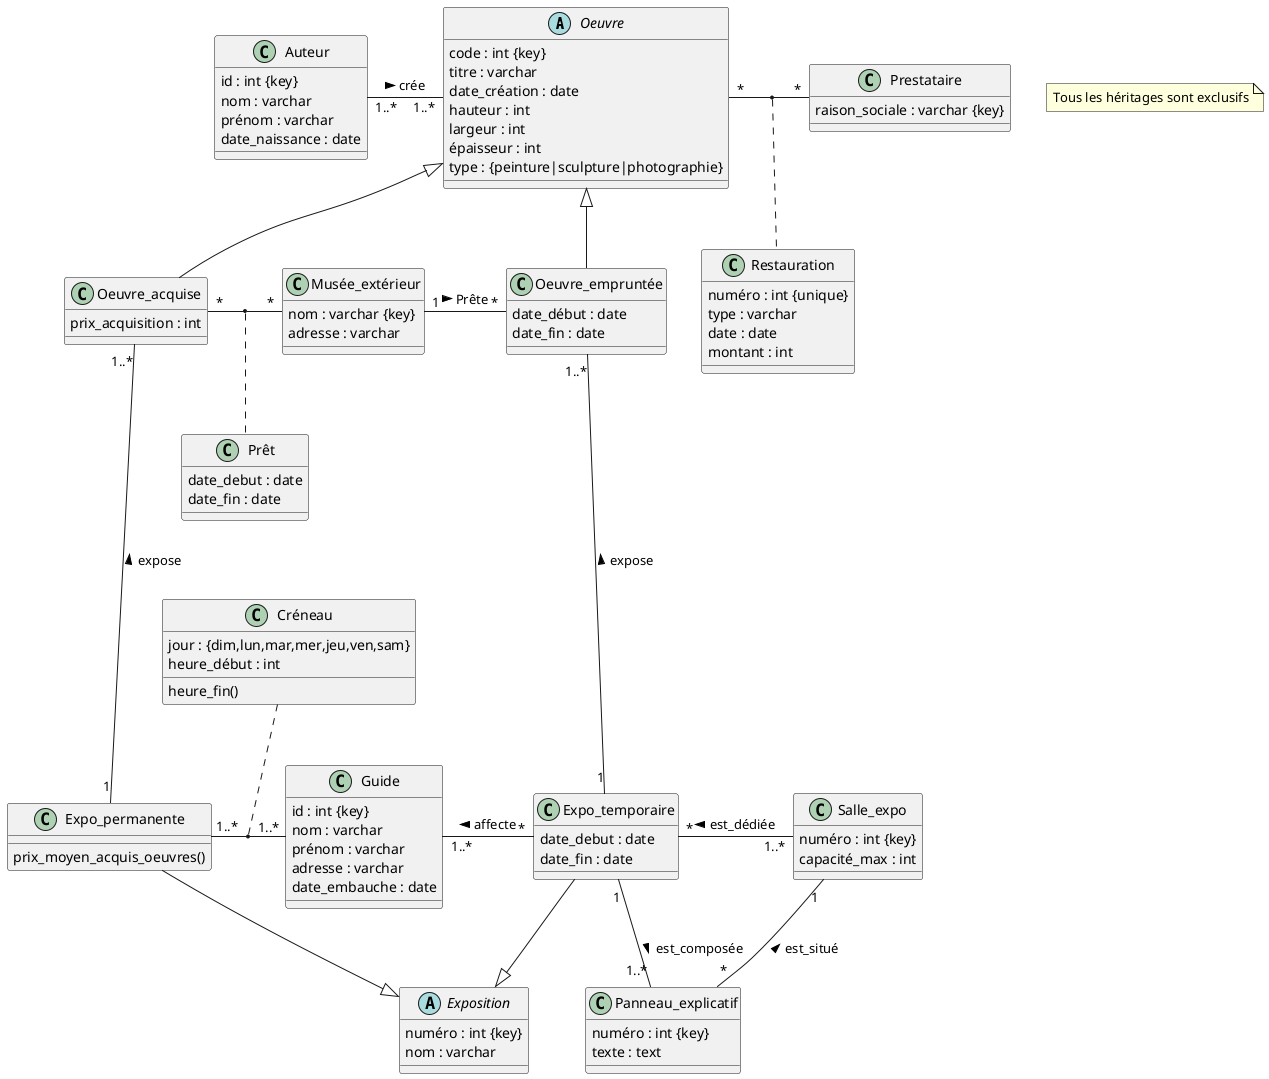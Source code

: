 @startuml MCD

abstract class Oeuvre {
    code : int {key}
    titre : varchar
    date_création : date 
    hauteur : int
    largeur : int
    épaisseur : int 
    type : {peinture|sculpture|photographie}
}

class Auteur {
    id : int {key}
    nom : varchar
    prénom : varchar
    date_naissance : date
}

class Prestataire {
    raison_sociale : varchar {key}
}

Class Restauration {
    numéro : int {unique}
    type : varchar
    date : date
    montant : int
}

Auteur "1..*" - "1..*" Oeuvre : crée >
Oeuvre "*" - "*" Prestataire
(Oeuvre,Prestataire) . Restauration

class Oeuvre_acquise {
    prix_acquisition : int
}

class Oeuvre_empruntée {
    date_début : date
    date_fin : date
}

Oeuvre " " <|-- " " Oeuvre_acquise
Oeuvre " " <|-- " " Oeuvre_empruntée

note "Tous les héritages sont exclusifs" as N1

class Musée_extérieur {
    nom : varchar {key}
    adresse : varchar
}

class Prêt {
    date_debut : date
    date_fin : date
}

Oeuvre_acquise "*" - "*" Musée_extérieur 
Musée_extérieur "1" - "*" Oeuvre_empruntée : Prête >
(Musée_extérieur, Oeuvre_acquise) .. Prêt 

abstract class Exposition {
    numéro : int {key}
    nom : varchar 
}

class Expo_permanente {
    prix_moyen_acquis_oeuvres()
}

class Expo_temporaire {
    date_debut : date
    date_fin : date
} 
Expo_permanente " " --|> " " Exposition
Expo_temporaire " " --|> " "Exposition 
Oeuvre_acquise "1..*" ---- "1" Expo_permanente : expose <
Oeuvre_empruntée "1..*" ---- "1" Expo_temporaire : expose <

class Guide {
    id : int {key}
    nom : varchar
    prénom : varchar
    adresse : varchar
    date_embauche : date
}

class Salle_expo {
    numéro : int {key}
    capacité_max : int 
}

Expo_temporaire "*" - "1..*" Salle_expo : est_dédiée <
Salle_expo "1" -- "*" Panneau_explicatif : est_situé <
Expo_temporaire "1" -- "1..*" Panneau_explicatif : est_composée >
class Créneau {
    jour : {dim,lun,mar,mer,jeu,ven,sam}
    heure_début : int
    heure_fin()
}

class Panneau_explicatif {
    numéro : int {key}
    texte : text 
}

Expo_permanente "1..*" - "1..*" Guide
Guide "1..*" - "*" Expo_temporaire : affecte <
Créneau .. (Guide,Expo_permanente)

@enduml